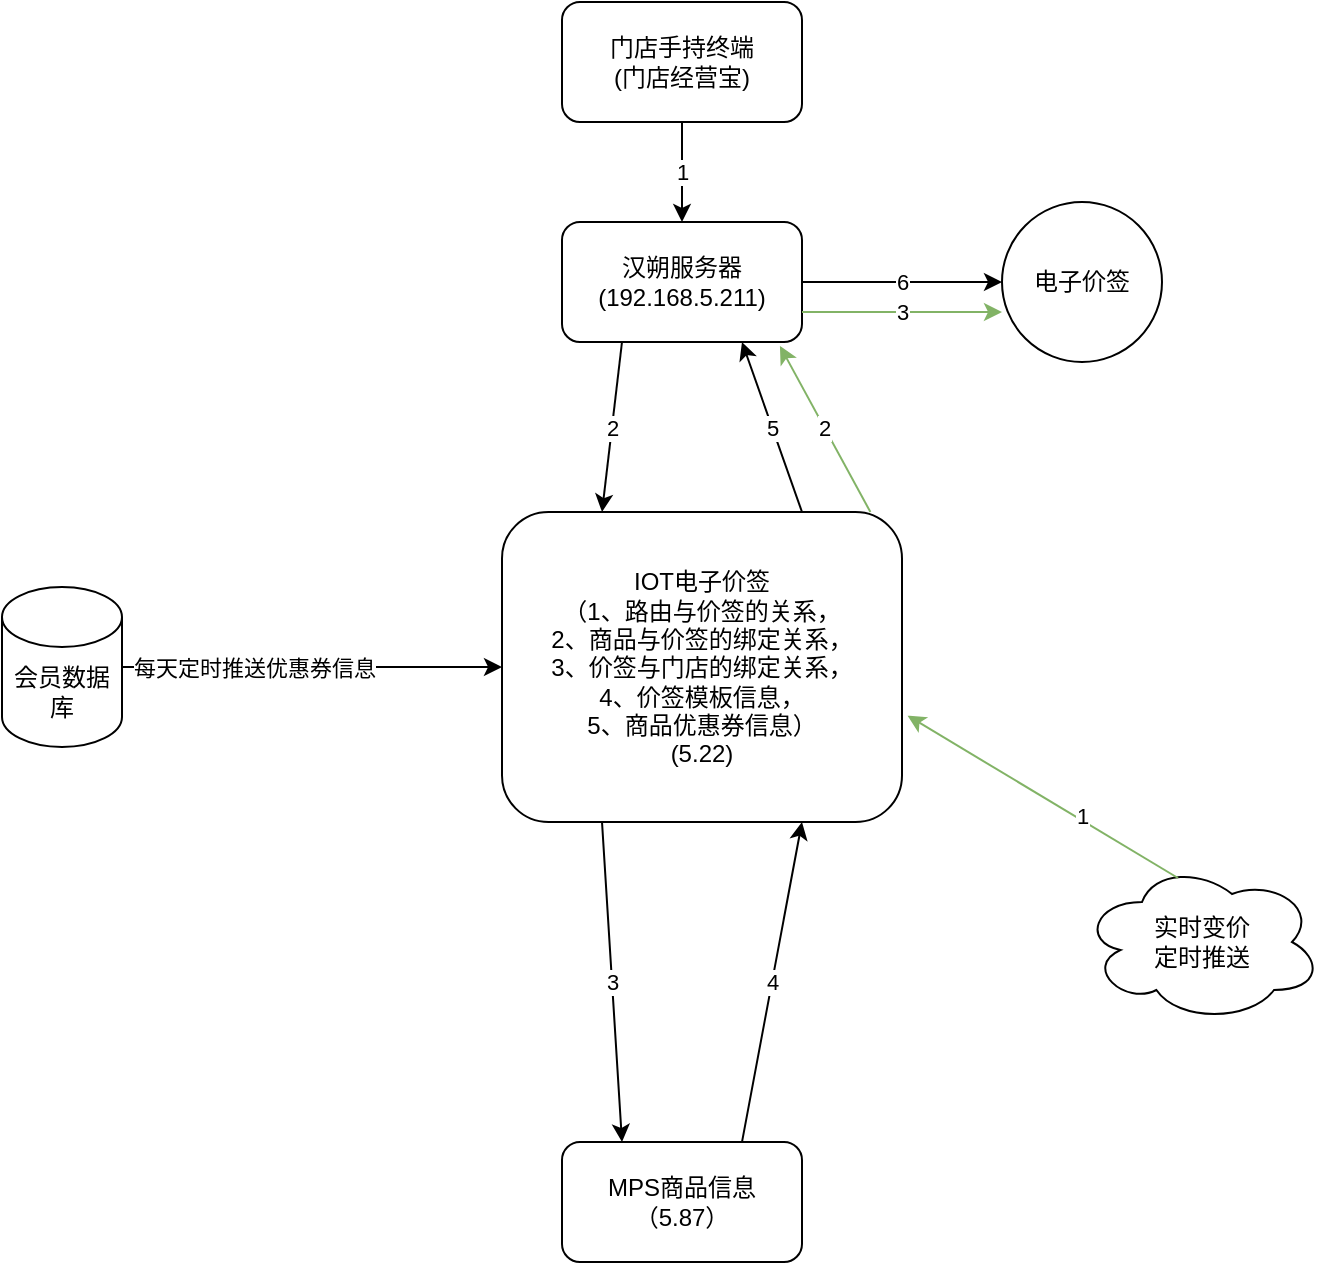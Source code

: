 <mxfile version="14.1.8" type="github">
  <diagram id="gE1HtgRUrCBJ7OvZJQ6E" name="Page-1">
    <mxGraphModel dx="1422" dy="763" grid="1" gridSize="10" guides="1" tooltips="1" connect="1" arrows="1" fold="1" page="1" pageScale="1" pageWidth="827" pageHeight="1169" math="0" shadow="0">
      <root>
        <mxCell id="0" />
        <mxCell id="1" parent="0" />
        <mxCell id="hWcRmn8jeREX_tlKCuTb-1" value="&lt;div&gt;汉朔服务器&lt;/div&gt;&lt;div&gt;(192.168.5.211)&lt;br&gt;&lt;/div&gt;" style="rounded=1;whiteSpace=wrap;html=1;" parent="1" vertex="1">
          <mxGeometry x="320" y="240" width="120" height="60" as="geometry" />
        </mxCell>
        <mxCell id="hWcRmn8jeREX_tlKCuTb-2" value="门店手持终端&lt;br&gt;(门店经营宝)" style="rounded=1;whiteSpace=wrap;html=1;" parent="1" vertex="1">
          <mxGeometry x="320" y="130" width="120" height="60" as="geometry" />
        </mxCell>
        <object label="1" id="hWcRmn8jeREX_tlKCuTb-3">
          <mxCell style="endArrow=classic;html=1;exitX=0.5;exitY=1;exitDx=0;exitDy=0;" parent="1" source="hWcRmn8jeREX_tlKCuTb-2" target="hWcRmn8jeREX_tlKCuTb-1" edge="1">
            <mxGeometry width="50" height="50" relative="1" as="geometry">
              <mxPoint x="390" y="410" as="sourcePoint" />
              <mxPoint x="440" y="360" as="targetPoint" />
            </mxGeometry>
          </mxCell>
        </object>
        <mxCell id="hWcRmn8jeREX_tlKCuTb-4" value="&lt;div&gt;IOT电子价签&lt;/div&gt;&lt;div&gt;（1、路由与价签的关系，&lt;/div&gt;&lt;div&gt;2、商品与价签的绑定关系，&lt;/div&gt;&lt;div&gt;3、价签与门店的绑定关系，&lt;/div&gt;&lt;div&gt;4、价签模板信息，&lt;/div&gt;&lt;div&gt;5、商品优惠券信息）&lt;/div&gt;(5.22)" style="rounded=1;whiteSpace=wrap;html=1;" parent="1" vertex="1">
          <mxGeometry x="290" y="385" width="200" height="155" as="geometry" />
        </mxCell>
        <mxCell id="hWcRmn8jeREX_tlKCuTb-5" value="2" style="endArrow=classic;html=1;exitX=0.25;exitY=1;exitDx=0;exitDy=0;entryX=0.25;entryY=0;entryDx=0;entryDy=0;" parent="1" source="hWcRmn8jeREX_tlKCuTb-1" target="hWcRmn8jeREX_tlKCuTb-4" edge="1">
          <mxGeometry width="50" height="50" relative="1" as="geometry">
            <mxPoint x="390" y="410" as="sourcePoint" />
            <mxPoint x="440" y="360" as="targetPoint" />
          </mxGeometry>
        </mxCell>
        <mxCell id="hWcRmn8jeREX_tlKCuTb-7" value="5" style="endArrow=classic;html=1;entryX=0.75;entryY=1;entryDx=0;entryDy=0;exitX=0.75;exitY=0;exitDx=0;exitDy=0;" parent="1" source="hWcRmn8jeREX_tlKCuTb-4" target="hWcRmn8jeREX_tlKCuTb-1" edge="1">
          <mxGeometry width="50" height="50" relative="1" as="geometry">
            <mxPoint x="270" y="570" as="sourcePoint" />
            <mxPoint x="320" y="520" as="targetPoint" />
          </mxGeometry>
        </mxCell>
        <mxCell id="hWcRmn8jeREX_tlKCuTb-8" value="MPS商品信息&lt;br&gt;（5.87）" style="rounded=1;whiteSpace=wrap;html=1;" parent="1" vertex="1">
          <mxGeometry x="320" y="700" width="120" height="60" as="geometry" />
        </mxCell>
        <mxCell id="hWcRmn8jeREX_tlKCuTb-9" value="3" style="endArrow=classic;html=1;exitX=0.25;exitY=1;exitDx=0;exitDy=0;entryX=0.25;entryY=0;entryDx=0;entryDy=0;" parent="1" source="hWcRmn8jeREX_tlKCuTb-4" target="hWcRmn8jeREX_tlKCuTb-8" edge="1">
          <mxGeometry width="50" height="50" relative="1" as="geometry">
            <mxPoint x="390" y="450" as="sourcePoint" />
            <mxPoint x="440" y="400" as="targetPoint" />
          </mxGeometry>
        </mxCell>
        <mxCell id="hWcRmn8jeREX_tlKCuTb-10" value="4" style="endArrow=classic;html=1;exitX=0.75;exitY=0;exitDx=0;exitDy=0;entryX=0.75;entryY=1;entryDx=0;entryDy=0;" parent="1" source="hWcRmn8jeREX_tlKCuTb-8" target="hWcRmn8jeREX_tlKCuTb-4" edge="1">
          <mxGeometry width="50" height="50" relative="1" as="geometry">
            <mxPoint x="390" y="450" as="sourcePoint" />
            <mxPoint x="440" y="400" as="targetPoint" />
          </mxGeometry>
        </mxCell>
        <mxCell id="hWcRmn8jeREX_tlKCuTb-11" value="电子价签" style="ellipse;whiteSpace=wrap;html=1;aspect=fixed;" parent="1" vertex="1">
          <mxGeometry x="540" y="230" width="80" height="80" as="geometry" />
        </mxCell>
        <mxCell id="hWcRmn8jeREX_tlKCuTb-12" value="6" style="endArrow=classic;html=1;exitX=1;exitY=0.5;exitDx=0;exitDy=0;entryX=0;entryY=0.5;entryDx=0;entryDy=0;" parent="1" source="hWcRmn8jeREX_tlKCuTb-1" target="hWcRmn8jeREX_tlKCuTb-11" edge="1">
          <mxGeometry width="50" height="50" relative="1" as="geometry">
            <mxPoint x="390" y="450" as="sourcePoint" />
            <mxPoint x="440" y="400" as="targetPoint" />
          </mxGeometry>
        </mxCell>
        <mxCell id="hWcRmn8jeREX_tlKCuTb-13" value="&lt;div&gt;实时变价&lt;/div&gt;&lt;div&gt;定时推送&lt;br&gt;&lt;/div&gt;" style="ellipse;shape=cloud;whiteSpace=wrap;html=1;" parent="1" vertex="1">
          <mxGeometry x="580" y="560" width="120" height="80" as="geometry" />
        </mxCell>
        <mxCell id="hWcRmn8jeREX_tlKCuTb-14" value="" style="endArrow=classic;html=1;exitX=0.4;exitY=0.1;exitDx=0;exitDy=0;exitPerimeter=0;entryX=1.014;entryY=0.657;entryDx=0;entryDy=0;entryPerimeter=0;fillColor=#d5e8d4;strokeColor=#82b366;" parent="1" source="hWcRmn8jeREX_tlKCuTb-13" target="hWcRmn8jeREX_tlKCuTb-4" edge="1">
          <mxGeometry width="50" height="50" relative="1" as="geometry">
            <mxPoint x="390" y="450" as="sourcePoint" />
            <mxPoint x="440" y="400" as="targetPoint" />
          </mxGeometry>
        </mxCell>
        <mxCell id="hWcRmn8jeREX_tlKCuTb-15" value="1" style="edgeLabel;html=1;align=center;verticalAlign=middle;resizable=0;points=[];" parent="hWcRmn8jeREX_tlKCuTb-14" vertex="1" connectable="0">
          <mxGeometry x="-0.267" y="-2" relative="1" as="geometry">
            <mxPoint as="offset" />
          </mxGeometry>
        </mxCell>
        <mxCell id="hWcRmn8jeREX_tlKCuTb-17" value="2" style="endArrow=classic;html=1;entryX=0.908;entryY=1.033;entryDx=0;entryDy=0;entryPerimeter=0;exitX=0.921;exitY=0;exitDx=0;exitDy=0;exitPerimeter=0;fillColor=#d5e8d4;strokeColor=#82b366;" parent="1" source="hWcRmn8jeREX_tlKCuTb-4" target="hWcRmn8jeREX_tlKCuTb-1" edge="1">
          <mxGeometry width="50" height="50" relative="1" as="geometry">
            <mxPoint x="390" y="450" as="sourcePoint" />
            <mxPoint x="440" y="400" as="targetPoint" />
          </mxGeometry>
        </mxCell>
        <mxCell id="hWcRmn8jeREX_tlKCuTb-18" value="3" style="endArrow=classic;html=1;fontColor=#000000;exitX=1;exitY=0.75;exitDx=0;exitDy=0;entryX=0;entryY=0.688;entryDx=0;entryDy=0;entryPerimeter=0;fillColor=#d5e8d4;strokeColor=#82b366;" parent="1" source="hWcRmn8jeREX_tlKCuTb-1" target="hWcRmn8jeREX_tlKCuTb-11" edge="1">
          <mxGeometry width="50" height="50" relative="1" as="geometry">
            <mxPoint x="390" y="450" as="sourcePoint" />
            <mxPoint x="440" y="400" as="targetPoint" />
          </mxGeometry>
        </mxCell>
        <mxCell id="reXY2tEo1PlgQJFZdKSD-1" value="会员数据库" style="shape=cylinder3;whiteSpace=wrap;html=1;boundedLbl=1;backgroundOutline=1;size=15;fontColor=#000000;" vertex="1" parent="1">
          <mxGeometry x="40" y="422.5" width="60" height="80" as="geometry" />
        </mxCell>
        <mxCell id="reXY2tEo1PlgQJFZdKSD-2" value="" style="endArrow=classic;html=1;fontColor=#000000;exitX=1;exitY=0.5;exitDx=0;exitDy=0;exitPerimeter=0;entryX=0;entryY=0.5;entryDx=0;entryDy=0;" edge="1" parent="1" source="reXY2tEo1PlgQJFZdKSD-1" target="hWcRmn8jeREX_tlKCuTb-4">
          <mxGeometry width="50" height="50" relative="1" as="geometry">
            <mxPoint x="390" y="410" as="sourcePoint" />
            <mxPoint x="440" y="360" as="targetPoint" />
          </mxGeometry>
        </mxCell>
        <mxCell id="reXY2tEo1PlgQJFZdKSD-3" value="每天定时推送优惠券信息" style="edgeLabel;html=1;align=center;verticalAlign=middle;resizable=0;points=[];fontColor=#000000;" vertex="1" connectable="0" parent="reXY2tEo1PlgQJFZdKSD-2">
          <mxGeometry x="-0.312" relative="1" as="geometry">
            <mxPoint as="offset" />
          </mxGeometry>
        </mxCell>
      </root>
    </mxGraphModel>
  </diagram>
</mxfile>
